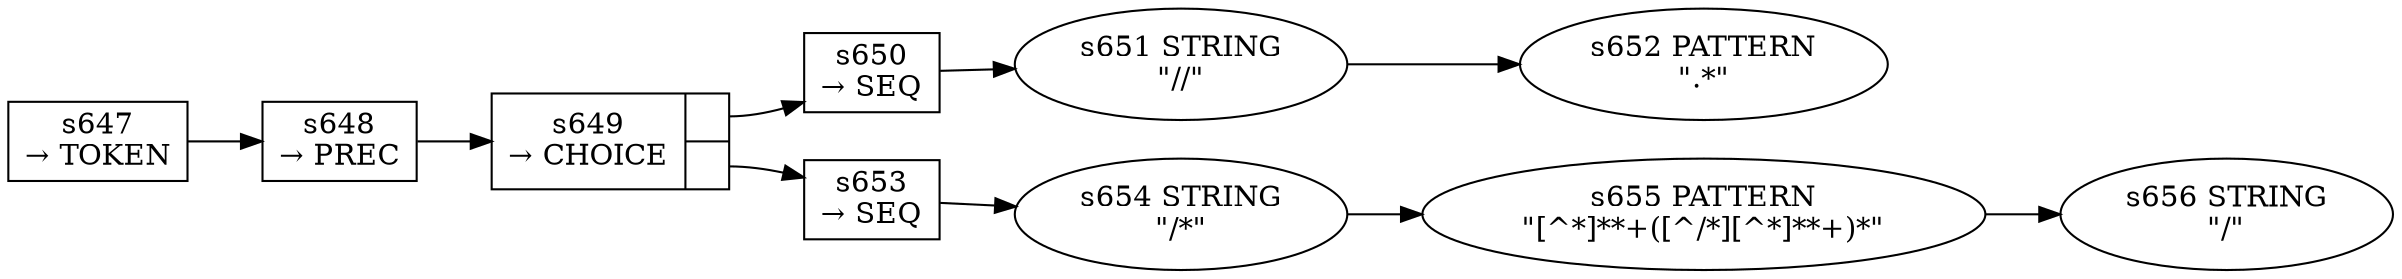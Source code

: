 
  digraph comment {
  
    rankdir=LR;
  
    s647 [label="s647\n&rarr; TOKEN", shape=record, fixedsize=false, peripheries=1];
  s648 [label="s648\n&rarr; PREC", shape=record, fixedsize=false, peripheries=1];
  s649 [label="{s649\n&rarr; CHOICE|{<p0>|<p1>}}", shape=record, fixedsize=false, peripheries=1];
  s650 [label="s650\n&rarr; SEQ", shape=record, fixedsize=false, peripheries=1];
  s651 [label="s651 STRING\n\"//\""];
  s650 -> s651 [];
  s652 [label="s652 PATTERN\n\".*\""];
  s651 -> s652 [];
  s649:p0 -> s650 [label=""];
  s653 [label="s653\n&rarr; SEQ", shape=record, fixedsize=false, peripheries=1];
  s654 [label="s654 STRING\n\"/*\""];
  s653 -> s654 [];
  s655 [label="s655 PATTERN\n\"[^*]*\*+([^\/*][^*]*\*+)*\""];
  s654 -> s655 [];
  s656 [label="s656 STRING\n\"/\""];
  s655 -> s656 [];
  s649:p1 -> s653 [label=""];
  s648 -> s649 [];
  s647 -> s648 [];
  
  }
  